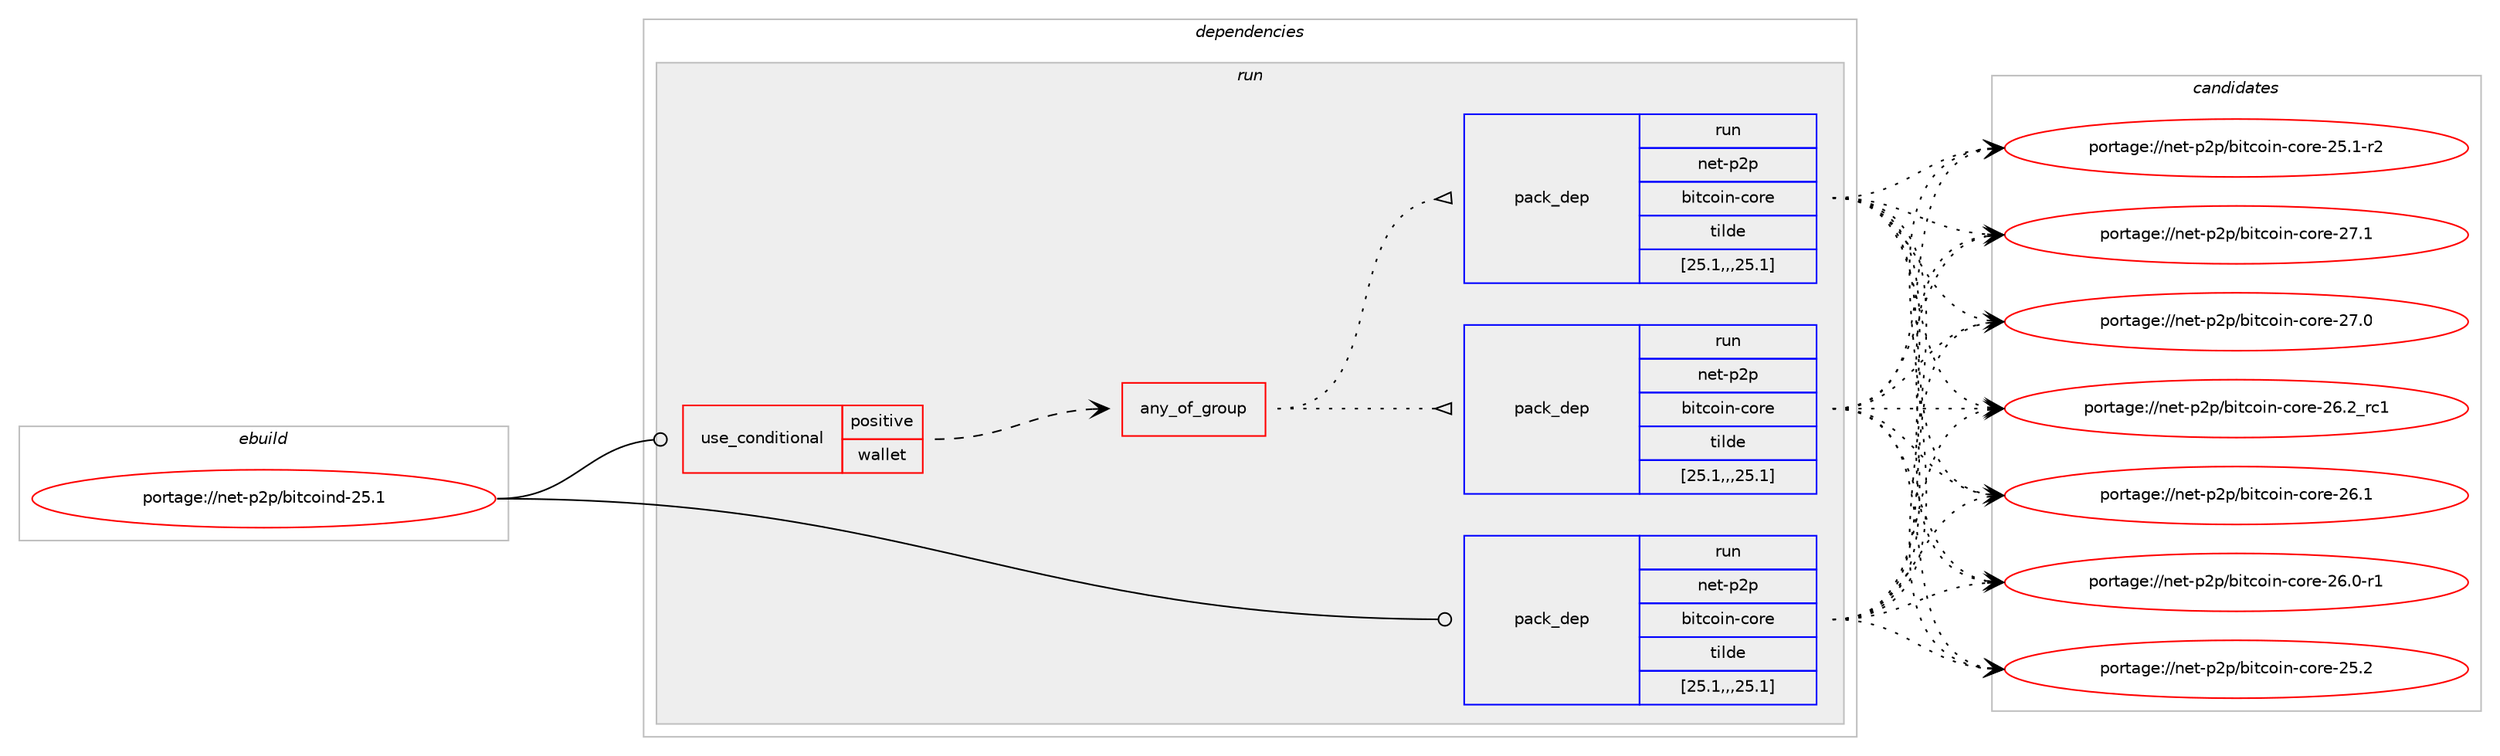 digraph prolog {

# *************
# Graph options
# *************

newrank=true;
concentrate=true;
compound=true;
graph [rankdir=LR,fontname=Helvetica,fontsize=10,ranksep=1.5];#, ranksep=2.5, nodesep=0.2];
edge  [arrowhead=vee];
node  [fontname=Helvetica,fontsize=10];

# **********
# The ebuild
# **********

subgraph cluster_leftcol {
color=gray;
label=<<i>ebuild</i>>;
id [label="portage://net-p2p/bitcoind-25.1", color=red, width=4, href="../net-p2p/bitcoind-25.1.svg"];
}

# ****************
# The dependencies
# ****************

subgraph cluster_midcol {
color=gray;
label=<<i>dependencies</i>>;
subgraph cluster_compile {
fillcolor="#eeeeee";
style=filled;
label=<<i>compile</i>>;
}
subgraph cluster_compileandrun {
fillcolor="#eeeeee";
style=filled;
label=<<i>compile and run</i>>;
}
subgraph cluster_run {
fillcolor="#eeeeee";
style=filled;
label=<<i>run</i>>;
subgraph cond99990 {
dependency378995 [label=<<TABLE BORDER="0" CELLBORDER="1" CELLSPACING="0" CELLPADDING="4"><TR><TD ROWSPAN="3" CELLPADDING="10">use_conditional</TD></TR><TR><TD>positive</TD></TR><TR><TD>wallet</TD></TR></TABLE>>, shape=none, color=red];
subgraph any2565 {
dependency378996 [label=<<TABLE BORDER="0" CELLBORDER="1" CELLSPACING="0" CELLPADDING="4"><TR><TD CELLPADDING="10">any_of_group</TD></TR></TABLE>>, shape=none, color=red];subgraph pack276249 {
dependency378997 [label=<<TABLE BORDER="0" CELLBORDER="1" CELLSPACING="0" CELLPADDING="4" WIDTH="220"><TR><TD ROWSPAN="6" CELLPADDING="30">pack_dep</TD></TR><TR><TD WIDTH="110">run</TD></TR><TR><TD>net-p2p</TD></TR><TR><TD>bitcoin-core</TD></TR><TR><TD>tilde</TD></TR><TR><TD>[25.1,,,25.1]</TD></TR></TABLE>>, shape=none, color=blue];
}
dependency378996:e -> dependency378997:w [weight=20,style="dotted",arrowhead="oinv"];
subgraph pack276250 {
dependency378998 [label=<<TABLE BORDER="0" CELLBORDER="1" CELLSPACING="0" CELLPADDING="4" WIDTH="220"><TR><TD ROWSPAN="6" CELLPADDING="30">pack_dep</TD></TR><TR><TD WIDTH="110">run</TD></TR><TR><TD>net-p2p</TD></TR><TR><TD>bitcoin-core</TD></TR><TR><TD>tilde</TD></TR><TR><TD>[25.1,,,25.1]</TD></TR></TABLE>>, shape=none, color=blue];
}
dependency378996:e -> dependency378998:w [weight=20,style="dotted",arrowhead="oinv"];
}
dependency378995:e -> dependency378996:w [weight=20,style="dashed",arrowhead="vee"];
}
id:e -> dependency378995:w [weight=20,style="solid",arrowhead="odot"];
subgraph pack276251 {
dependency378999 [label=<<TABLE BORDER="0" CELLBORDER="1" CELLSPACING="0" CELLPADDING="4" WIDTH="220"><TR><TD ROWSPAN="6" CELLPADDING="30">pack_dep</TD></TR><TR><TD WIDTH="110">run</TD></TR><TR><TD>net-p2p</TD></TR><TR><TD>bitcoin-core</TD></TR><TR><TD>tilde</TD></TR><TR><TD>[25.1,,,25.1]</TD></TR></TABLE>>, shape=none, color=blue];
}
id:e -> dependency378999:w [weight=20,style="solid",arrowhead="odot"];
}
}

# **************
# The candidates
# **************

subgraph cluster_choices {
rank=same;
color=gray;
label=<<i>candidates</i>>;

subgraph choice276249 {
color=black;
nodesep=1;
choice110101116451125011247981051169911110511045991111141014550554649 [label="portage://net-p2p/bitcoin-core-27.1", color=red, width=4,href="../net-p2p/bitcoin-core-27.1.svg"];
choice110101116451125011247981051169911110511045991111141014550554648 [label="portage://net-p2p/bitcoin-core-27.0", color=red, width=4,href="../net-p2p/bitcoin-core-27.0.svg"];
choice110101116451125011247981051169911110511045991111141014550544650951149949 [label="portage://net-p2p/bitcoin-core-26.2_rc1", color=red, width=4,href="../net-p2p/bitcoin-core-26.2_rc1.svg"];
choice110101116451125011247981051169911110511045991111141014550544649 [label="portage://net-p2p/bitcoin-core-26.1", color=red, width=4,href="../net-p2p/bitcoin-core-26.1.svg"];
choice1101011164511250112479810511699111105110459911111410145505446484511449 [label="portage://net-p2p/bitcoin-core-26.0-r1", color=red, width=4,href="../net-p2p/bitcoin-core-26.0-r1.svg"];
choice110101116451125011247981051169911110511045991111141014550534650 [label="portage://net-p2p/bitcoin-core-25.2", color=red, width=4,href="../net-p2p/bitcoin-core-25.2.svg"];
choice1101011164511250112479810511699111105110459911111410145505346494511450 [label="portage://net-p2p/bitcoin-core-25.1-r2", color=red, width=4,href="../net-p2p/bitcoin-core-25.1-r2.svg"];
dependency378997:e -> choice110101116451125011247981051169911110511045991111141014550554649:w [style=dotted,weight="100"];
dependency378997:e -> choice110101116451125011247981051169911110511045991111141014550554648:w [style=dotted,weight="100"];
dependency378997:e -> choice110101116451125011247981051169911110511045991111141014550544650951149949:w [style=dotted,weight="100"];
dependency378997:e -> choice110101116451125011247981051169911110511045991111141014550544649:w [style=dotted,weight="100"];
dependency378997:e -> choice1101011164511250112479810511699111105110459911111410145505446484511449:w [style=dotted,weight="100"];
dependency378997:e -> choice110101116451125011247981051169911110511045991111141014550534650:w [style=dotted,weight="100"];
dependency378997:e -> choice1101011164511250112479810511699111105110459911111410145505346494511450:w [style=dotted,weight="100"];
}
subgraph choice276250 {
color=black;
nodesep=1;
choice110101116451125011247981051169911110511045991111141014550554649 [label="portage://net-p2p/bitcoin-core-27.1", color=red, width=4,href="../net-p2p/bitcoin-core-27.1.svg"];
choice110101116451125011247981051169911110511045991111141014550554648 [label="portage://net-p2p/bitcoin-core-27.0", color=red, width=4,href="../net-p2p/bitcoin-core-27.0.svg"];
choice110101116451125011247981051169911110511045991111141014550544650951149949 [label="portage://net-p2p/bitcoin-core-26.2_rc1", color=red, width=4,href="../net-p2p/bitcoin-core-26.2_rc1.svg"];
choice110101116451125011247981051169911110511045991111141014550544649 [label="portage://net-p2p/bitcoin-core-26.1", color=red, width=4,href="../net-p2p/bitcoin-core-26.1.svg"];
choice1101011164511250112479810511699111105110459911111410145505446484511449 [label="portage://net-p2p/bitcoin-core-26.0-r1", color=red, width=4,href="../net-p2p/bitcoin-core-26.0-r1.svg"];
choice110101116451125011247981051169911110511045991111141014550534650 [label="portage://net-p2p/bitcoin-core-25.2", color=red, width=4,href="../net-p2p/bitcoin-core-25.2.svg"];
choice1101011164511250112479810511699111105110459911111410145505346494511450 [label="portage://net-p2p/bitcoin-core-25.1-r2", color=red, width=4,href="../net-p2p/bitcoin-core-25.1-r2.svg"];
dependency378998:e -> choice110101116451125011247981051169911110511045991111141014550554649:w [style=dotted,weight="100"];
dependency378998:e -> choice110101116451125011247981051169911110511045991111141014550554648:w [style=dotted,weight="100"];
dependency378998:e -> choice110101116451125011247981051169911110511045991111141014550544650951149949:w [style=dotted,weight="100"];
dependency378998:e -> choice110101116451125011247981051169911110511045991111141014550544649:w [style=dotted,weight="100"];
dependency378998:e -> choice1101011164511250112479810511699111105110459911111410145505446484511449:w [style=dotted,weight="100"];
dependency378998:e -> choice110101116451125011247981051169911110511045991111141014550534650:w [style=dotted,weight="100"];
dependency378998:e -> choice1101011164511250112479810511699111105110459911111410145505346494511450:w [style=dotted,weight="100"];
}
subgraph choice276251 {
color=black;
nodesep=1;
choice110101116451125011247981051169911110511045991111141014550554649 [label="portage://net-p2p/bitcoin-core-27.1", color=red, width=4,href="../net-p2p/bitcoin-core-27.1.svg"];
choice110101116451125011247981051169911110511045991111141014550554648 [label="portage://net-p2p/bitcoin-core-27.0", color=red, width=4,href="../net-p2p/bitcoin-core-27.0.svg"];
choice110101116451125011247981051169911110511045991111141014550544650951149949 [label="portage://net-p2p/bitcoin-core-26.2_rc1", color=red, width=4,href="../net-p2p/bitcoin-core-26.2_rc1.svg"];
choice110101116451125011247981051169911110511045991111141014550544649 [label="portage://net-p2p/bitcoin-core-26.1", color=red, width=4,href="../net-p2p/bitcoin-core-26.1.svg"];
choice1101011164511250112479810511699111105110459911111410145505446484511449 [label="portage://net-p2p/bitcoin-core-26.0-r1", color=red, width=4,href="../net-p2p/bitcoin-core-26.0-r1.svg"];
choice110101116451125011247981051169911110511045991111141014550534650 [label="portage://net-p2p/bitcoin-core-25.2", color=red, width=4,href="../net-p2p/bitcoin-core-25.2.svg"];
choice1101011164511250112479810511699111105110459911111410145505346494511450 [label="portage://net-p2p/bitcoin-core-25.1-r2", color=red, width=4,href="../net-p2p/bitcoin-core-25.1-r2.svg"];
dependency378999:e -> choice110101116451125011247981051169911110511045991111141014550554649:w [style=dotted,weight="100"];
dependency378999:e -> choice110101116451125011247981051169911110511045991111141014550554648:w [style=dotted,weight="100"];
dependency378999:e -> choice110101116451125011247981051169911110511045991111141014550544650951149949:w [style=dotted,weight="100"];
dependency378999:e -> choice110101116451125011247981051169911110511045991111141014550544649:w [style=dotted,weight="100"];
dependency378999:e -> choice1101011164511250112479810511699111105110459911111410145505446484511449:w [style=dotted,weight="100"];
dependency378999:e -> choice110101116451125011247981051169911110511045991111141014550534650:w [style=dotted,weight="100"];
dependency378999:e -> choice1101011164511250112479810511699111105110459911111410145505346494511450:w [style=dotted,weight="100"];
}
}

}

